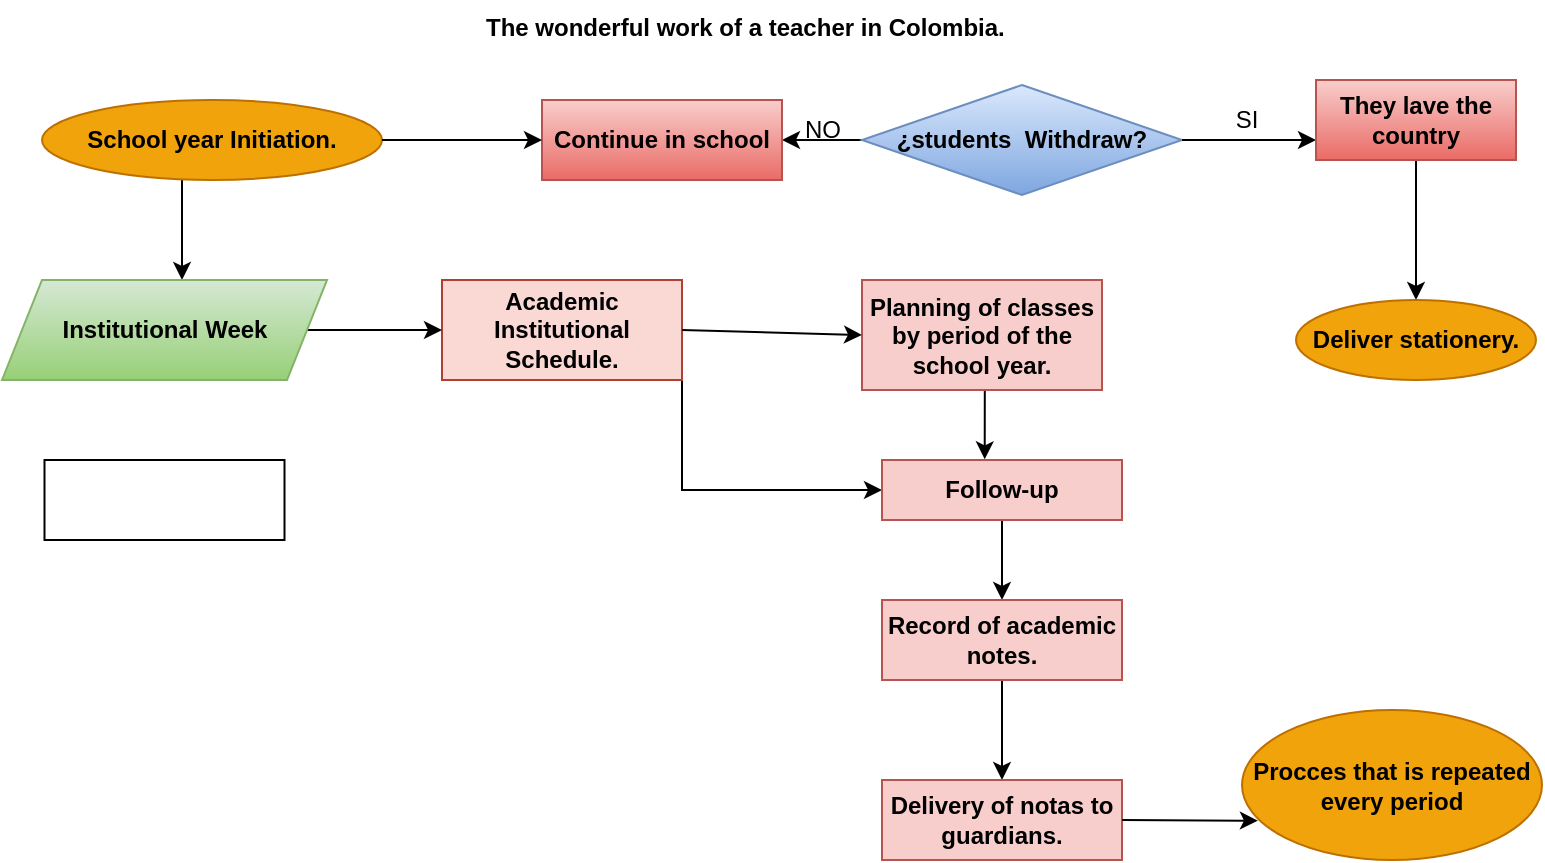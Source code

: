 <mxfile version="21.6.1" type="device">
  <diagram id="C5RBs43oDa-KdzZeNtuy" name="Page-1">
    <mxGraphModel dx="780" dy="496" grid="1" gridSize="10" guides="1" tooltips="1" connect="1" arrows="1" fold="1" page="1" pageScale="1" pageWidth="827" pageHeight="1169" math="0" shadow="0">
      <root>
        <mxCell id="WIyWlLk6GJQsqaUBKTNV-0" />
        <mxCell id="WIyWlLk6GJQsqaUBKTNV-1" parent="WIyWlLk6GJQsqaUBKTNV-0" />
        <mxCell id="n_YIaorS_qva2cDzTjVU-2" value="" style="endArrow=classic;html=1;rounded=0;entryX=0.5;entryY=0;entryDx=0;entryDy=0;" parent="WIyWlLk6GJQsqaUBKTNV-1" edge="1">
          <mxGeometry width="50" height="50" relative="1" as="geometry">
            <mxPoint x="160" y="140" as="sourcePoint" />
            <mxPoint x="160" y="190" as="targetPoint" />
          </mxGeometry>
        </mxCell>
        <mxCell id="n_YIaorS_qva2cDzTjVU-6" value="&lt;b&gt;School year Initiation.&lt;/b&gt;" style="ellipse;whiteSpace=wrap;html=1;fillColor=#f0a30a;fontColor=#000000;strokeColor=#BD7000;" parent="WIyWlLk6GJQsqaUBKTNV-1" vertex="1">
          <mxGeometry x="90" y="100" width="170" height="40" as="geometry" />
        </mxCell>
        <mxCell id="S7jrDp2dg-Rt6z1khHFX-1" style="edgeStyle=orthogonalEdgeStyle;rounded=0;orthogonalLoop=1;jettySize=auto;html=1;exitX=1;exitY=1;exitDx=0;exitDy=0;entryX=0;entryY=0.5;entryDx=0;entryDy=0;" edge="1" parent="WIyWlLk6GJQsqaUBKTNV-1" source="n_YIaorS_qva2cDzTjVU-7" target="n_YIaorS_qva2cDzTjVU-12">
          <mxGeometry relative="1" as="geometry" />
        </mxCell>
        <mxCell id="n_YIaorS_qva2cDzTjVU-7" value="&lt;b&gt;Academic Institutional Schedule.&lt;/b&gt;" style="rounded=0;whiteSpace=wrap;html=1;fillColor=#fad9d5;strokeColor=#ae4132;" parent="WIyWlLk6GJQsqaUBKTNV-1" vertex="1">
          <mxGeometry x="290" y="190" width="120" height="50" as="geometry" />
        </mxCell>
        <mxCell id="n_YIaorS_qva2cDzTjVU-45" style="edgeStyle=orthogonalEdgeStyle;rounded=0;orthogonalLoop=1;jettySize=auto;html=1;exitX=0.5;exitY=1;exitDx=0;exitDy=0;entryX=0.5;entryY=0;entryDx=0;entryDy=0;" parent="WIyWlLk6GJQsqaUBKTNV-1" source="n_YIaorS_qva2cDzTjVU-12" target="n_YIaorS_qva2cDzTjVU-34" edge="1">
          <mxGeometry relative="1" as="geometry" />
        </mxCell>
        <mxCell id="n_YIaorS_qva2cDzTjVU-12" value="&lt;b&gt;Follow-up&lt;/b&gt;" style="rounded=0;whiteSpace=wrap;html=1;fillColor=#f8cecc;strokeColor=#b85450;" parent="WIyWlLk6GJQsqaUBKTNV-1" vertex="1">
          <mxGeometry x="510" y="280" width="120" height="30" as="geometry" />
        </mxCell>
        <mxCell id="n_YIaorS_qva2cDzTjVU-42" style="edgeStyle=orthogonalEdgeStyle;rounded=0;orthogonalLoop=1;jettySize=auto;html=1;exitX=1;exitY=0.5;exitDx=0;exitDy=0;entryX=0;entryY=0.5;entryDx=0;entryDy=0;" parent="WIyWlLk6GJQsqaUBKTNV-1" source="n_YIaorS_qva2cDzTjVU-13" target="n_YIaorS_qva2cDzTjVU-7" edge="1">
          <mxGeometry relative="1" as="geometry" />
        </mxCell>
        <mxCell id="n_YIaorS_qva2cDzTjVU-13" value="&lt;b&gt;Institutional Week&lt;/b&gt;" style="shape=parallelogram;perimeter=parallelogramPerimeter;whiteSpace=wrap;html=1;fixedSize=1;fillColor=#d5e8d4;gradientColor=#97d077;strokeColor=#82b366;" parent="WIyWlLk6GJQsqaUBKTNV-1" vertex="1">
          <mxGeometry x="70" y="190" width="162.5" height="50" as="geometry" />
        </mxCell>
        <mxCell id="n_YIaorS_qva2cDzTjVU-37" value="" style="edgeStyle=orthogonalEdgeStyle;rounded=0;orthogonalLoop=1;jettySize=auto;html=1;" parent="WIyWlLk6GJQsqaUBKTNV-1" source="n_YIaorS_qva2cDzTjVU-14" target="n_YIaorS_qva2cDzTjVU-20" edge="1">
          <mxGeometry relative="1" as="geometry" />
        </mxCell>
        <mxCell id="n_YIaorS_qva2cDzTjVU-14" value="&lt;b&gt;¿students&amp;nbsp; Withdraw?&lt;/b&gt;" style="rhombus;whiteSpace=wrap;html=1;fillColor=#dae8fc;gradientColor=#7ea6e0;strokeColor=#6c8ebf;" parent="WIyWlLk6GJQsqaUBKTNV-1" vertex="1">
          <mxGeometry x="500" y="92.5" width="160" height="55" as="geometry" />
        </mxCell>
        <mxCell id="n_YIaorS_qva2cDzTjVU-15" value="" style="endArrow=classic;html=1;rounded=0;exitX=1;exitY=0.5;exitDx=0;exitDy=0;entryX=0;entryY=0.75;entryDx=0;entryDy=0;" parent="WIyWlLk6GJQsqaUBKTNV-1" source="n_YIaorS_qva2cDzTjVU-14" target="n_YIaorS_qva2cDzTjVU-16" edge="1">
          <mxGeometry width="50" height="50" relative="1" as="geometry">
            <mxPoint x="665" y="100" as="sourcePoint" />
            <mxPoint x="710" y="53" as="targetPoint" />
          </mxGeometry>
        </mxCell>
        <mxCell id="n_YIaorS_qva2cDzTjVU-38" style="edgeStyle=orthogonalEdgeStyle;rounded=0;orthogonalLoop=1;jettySize=auto;html=1;exitX=0.5;exitY=1;exitDx=0;exitDy=0;" parent="WIyWlLk6GJQsqaUBKTNV-1" source="n_YIaorS_qva2cDzTjVU-16" edge="1">
          <mxGeometry relative="1" as="geometry">
            <mxPoint x="777" y="200" as="targetPoint" />
          </mxGeometry>
        </mxCell>
        <mxCell id="n_YIaorS_qva2cDzTjVU-16" value="&lt;b&gt;They lave the country&lt;/b&gt;" style="rounded=0;whiteSpace=wrap;html=1;fillColor=#f8cecc;gradientColor=#ea6b66;strokeColor=#b85450;" parent="WIyWlLk6GJQsqaUBKTNV-1" vertex="1">
          <mxGeometry x="727" y="90" width="100" height="40" as="geometry" />
        </mxCell>
        <mxCell id="n_YIaorS_qva2cDzTjVU-18" value="SI" style="text;html=1;align=center;verticalAlign=middle;resizable=0;points=[];autosize=1;strokeColor=none;fillColor=none;" parent="WIyWlLk6GJQsqaUBKTNV-1" vertex="1">
          <mxGeometry x="677" y="95" width="30" height="30" as="geometry" />
        </mxCell>
        <mxCell id="n_YIaorS_qva2cDzTjVU-20" value="&lt;b&gt;Continue in school&lt;/b&gt;" style="rounded=0;whiteSpace=wrap;html=1;fillColor=#f8cecc;gradientColor=#ea6b66;strokeColor=#b85450;" parent="WIyWlLk6GJQsqaUBKTNV-1" vertex="1">
          <mxGeometry x="340" y="100" width="120" height="40" as="geometry" />
        </mxCell>
        <mxCell id="n_YIaorS_qva2cDzTjVU-23" value="NO" style="text;html=1;align=center;verticalAlign=middle;resizable=0;points=[];autosize=1;strokeColor=none;fillColor=none;" parent="WIyWlLk6GJQsqaUBKTNV-1" vertex="1">
          <mxGeometry x="460" y="100" width="40" height="30" as="geometry" />
        </mxCell>
        <mxCell id="n_YIaorS_qva2cDzTjVU-25" value="" style="endArrow=classic;html=1;rounded=0;exitX=1;exitY=0.5;exitDx=0;exitDy=0;entryX=0;entryY=0.5;entryDx=0;entryDy=0;" parent="WIyWlLk6GJQsqaUBKTNV-1" source="n_YIaorS_qva2cDzTjVU-6" target="n_YIaorS_qva2cDzTjVU-20" edge="1">
          <mxGeometry width="50" height="50" relative="1" as="geometry">
            <mxPoint x="270" y="90" as="sourcePoint" />
            <mxPoint x="320" y="40" as="targetPoint" />
          </mxGeometry>
        </mxCell>
        <mxCell id="n_YIaorS_qva2cDzTjVU-44" style="edgeStyle=orthogonalEdgeStyle;rounded=0;orthogonalLoop=1;jettySize=auto;html=1;exitX=0.5;exitY=1;exitDx=0;exitDy=0;entryX=0.428;entryY=-0.011;entryDx=0;entryDy=0;entryPerimeter=0;" parent="WIyWlLk6GJQsqaUBKTNV-1" source="n_YIaorS_qva2cDzTjVU-26" target="n_YIaorS_qva2cDzTjVU-12" edge="1">
          <mxGeometry relative="1" as="geometry" />
        </mxCell>
        <mxCell id="n_YIaorS_qva2cDzTjVU-26" value="&lt;b&gt;Planning of classes by period of the school year.&lt;/b&gt;" style="rounded=0;whiteSpace=wrap;html=1;fillColor=#f8cecc;strokeColor=#b85450;" parent="WIyWlLk6GJQsqaUBKTNV-1" vertex="1">
          <mxGeometry x="500" y="190" width="120" height="55" as="geometry" />
        </mxCell>
        <mxCell id="n_YIaorS_qva2cDzTjVU-28" value="&lt;b&gt;Deliver stationery.&lt;/b&gt;" style="ellipse;whiteSpace=wrap;html=1;fillColor=#f0a30a;fontColor=#000000;strokeColor=#BD7000;" parent="WIyWlLk6GJQsqaUBKTNV-1" vertex="1">
          <mxGeometry x="717" y="200" width="120" height="40" as="geometry" />
        </mxCell>
        <mxCell id="ZHQ-ta0aVsh-KEr7cgE4-6" style="edgeStyle=orthogonalEdgeStyle;rounded=0;orthogonalLoop=1;jettySize=auto;html=1;exitX=0.5;exitY=1;exitDx=0;exitDy=0;entryX=0.5;entryY=0;entryDx=0;entryDy=0;" parent="WIyWlLk6GJQsqaUBKTNV-1" source="n_YIaorS_qva2cDzTjVU-34" target="ZHQ-ta0aVsh-KEr7cgE4-4" edge="1">
          <mxGeometry relative="1" as="geometry" />
        </mxCell>
        <mxCell id="n_YIaorS_qva2cDzTjVU-34" value="&lt;b&gt;Record of academic notes.&lt;/b&gt;" style="rounded=0;whiteSpace=wrap;html=1;fillColor=#f8cecc;strokeColor=#b85450;" parent="WIyWlLk6GJQsqaUBKTNV-1" vertex="1">
          <mxGeometry x="510" y="350" width="120" height="40" as="geometry" />
        </mxCell>
        <mxCell id="n_YIaorS_qva2cDzTjVU-41" value="&lt;div style=&quot;text-align: justify;&quot;&gt;&lt;b style=&quot;background-color: initial;&quot;&gt;&lt;font style=&quot;font-size: 12px;&quot;&gt;The wonderful work of a teacher in Colombia.&lt;/font&gt;&lt;/b&gt;&lt;/div&gt;" style="text;whiteSpace=wrap;html=1;" parent="WIyWlLk6GJQsqaUBKTNV-1" vertex="1">
          <mxGeometry x="310" y="50" width="270" height="40" as="geometry" />
        </mxCell>
        <mxCell id="ZHQ-ta0aVsh-KEr7cgE4-1" value="" style="endArrow=classic;html=1;rounded=0;exitX=1;exitY=0.5;exitDx=0;exitDy=0;entryX=0;entryY=0.5;entryDx=0;entryDy=0;" parent="WIyWlLk6GJQsqaUBKTNV-1" source="n_YIaorS_qva2cDzTjVU-7" target="n_YIaorS_qva2cDzTjVU-26" edge="1">
          <mxGeometry width="50" height="50" relative="1" as="geometry">
            <mxPoint x="420" y="240" as="sourcePoint" />
            <mxPoint x="470" y="190" as="targetPoint" />
          </mxGeometry>
        </mxCell>
        <object label="&lt;b&gt;Delivery of notas to guardians.&lt;/b&gt;" id="ZHQ-ta0aVsh-KEr7cgE4-4">
          <mxCell style="rounded=0;whiteSpace=wrap;html=1;fillColor=#f8cecc;strokeColor=#b85450;" parent="WIyWlLk6GJQsqaUBKTNV-1" vertex="1">
            <mxGeometry x="510" y="440" width="120" height="40" as="geometry" />
          </mxCell>
        </object>
        <mxCell id="ZHQ-ta0aVsh-KEr7cgE4-7" value="&lt;b&gt;Procces that is repeated every period&lt;/b&gt;" style="ellipse;whiteSpace=wrap;html=1;fillColor=#f0a30a;fontColor=#000000;strokeColor=#BD7000;" parent="WIyWlLk6GJQsqaUBKTNV-1" vertex="1">
          <mxGeometry x="690" y="405" width="150" height="75" as="geometry" />
        </mxCell>
        <mxCell id="ZHQ-ta0aVsh-KEr7cgE4-9" value="" style="endArrow=classic;html=1;rounded=0;exitX=1;exitY=0.5;exitDx=0;exitDy=0;entryX=0.053;entryY=0.738;entryDx=0;entryDy=0;entryPerimeter=0;" parent="WIyWlLk6GJQsqaUBKTNV-1" source="ZHQ-ta0aVsh-KEr7cgE4-4" target="ZHQ-ta0aVsh-KEr7cgE4-7" edge="1">
          <mxGeometry width="50" height="50" relative="1" as="geometry">
            <mxPoint x="650" y="480" as="sourcePoint" />
            <mxPoint x="700" y="430" as="targetPoint" />
          </mxGeometry>
        </mxCell>
        <mxCell id="S7jrDp2dg-Rt6z1khHFX-2" value="" style="rounded=0;whiteSpace=wrap;html=1;" vertex="1" parent="WIyWlLk6GJQsqaUBKTNV-1">
          <mxGeometry x="91.25" y="280" width="120" height="40" as="geometry" />
        </mxCell>
      </root>
    </mxGraphModel>
  </diagram>
</mxfile>
